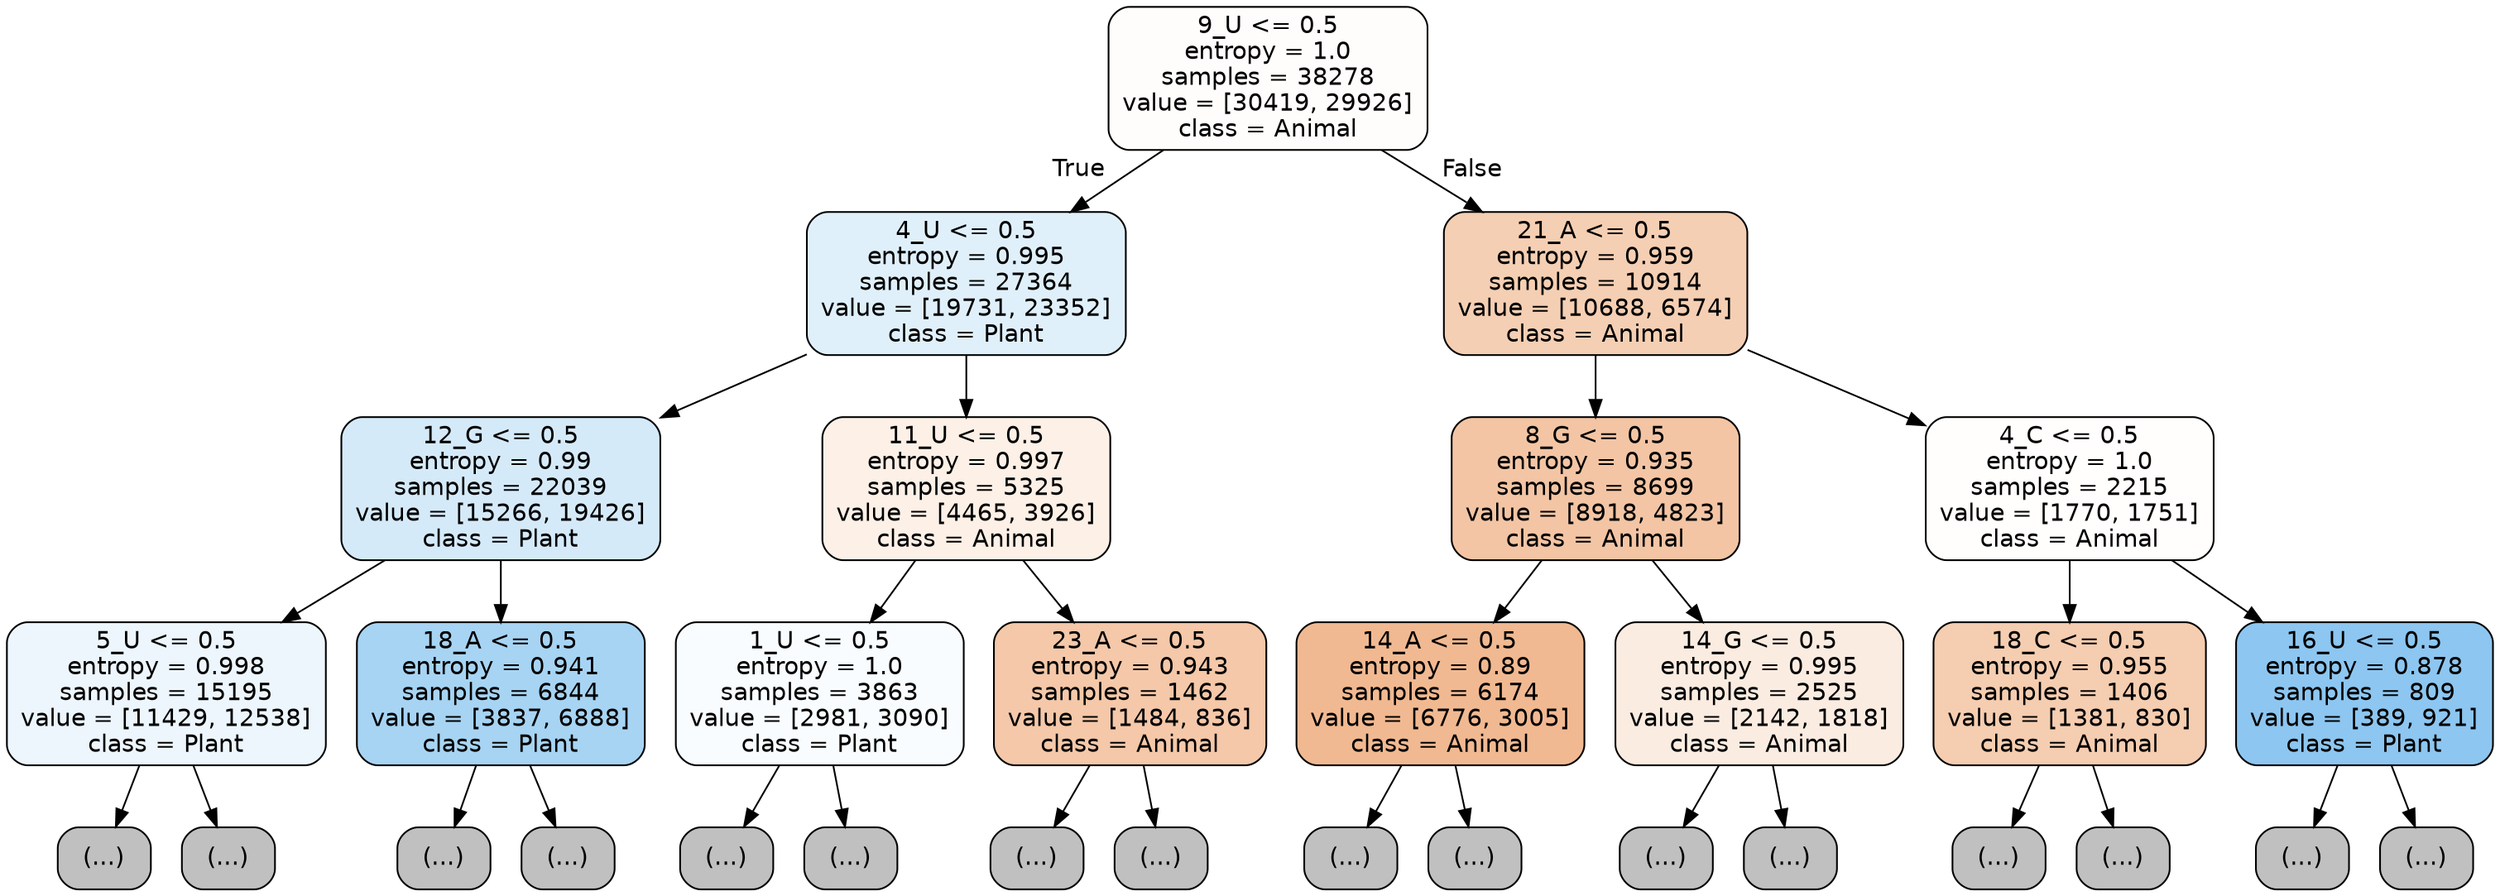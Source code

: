 digraph Tree {
node [shape=box, style="filled, rounded", color="black", fontname="helvetica"] ;
edge [fontname="helvetica"] ;
0 [label="9_U <= 0.5\nentropy = 1.0\nsamples = 38278\nvalue = [30419, 29926]\nclass = Animal", fillcolor="#fffdfc"] ;
1 [label="4_U <= 0.5\nentropy = 0.995\nsamples = 27364\nvalue = [19731, 23352]\nclass = Plant", fillcolor="#e0f0fb"] ;
0 -> 1 [labeldistance=2.5, labelangle=45, headlabel="True"] ;
2 [label="12_G <= 0.5\nentropy = 0.99\nsamples = 22039\nvalue = [15266, 19426]\nclass = Plant", fillcolor="#d5eaf9"] ;
1 -> 2 ;
3 [label="5_U <= 0.5\nentropy = 0.998\nsamples = 15195\nvalue = [11429, 12538]\nclass = Plant", fillcolor="#edf6fd"] ;
2 -> 3 ;
4 [label="(...)", fillcolor="#C0C0C0"] ;
3 -> 4 ;
5201 [label="(...)", fillcolor="#C0C0C0"] ;
3 -> 5201 ;
6840 [label="18_A <= 0.5\nentropy = 0.941\nsamples = 6844\nvalue = [3837, 6888]\nclass = Plant", fillcolor="#a7d4f3"] ;
2 -> 6840 ;
6841 [label="(...)", fillcolor="#C0C0C0"] ;
6840 -> 6841 ;
8782 [label="(...)", fillcolor="#C0C0C0"] ;
6840 -> 8782 ;
9319 [label="11_U <= 0.5\nentropy = 0.997\nsamples = 5325\nvalue = [4465, 3926]\nclass = Animal", fillcolor="#fcf0e7"] ;
1 -> 9319 ;
9320 [label="1_U <= 0.5\nentropy = 1.0\nsamples = 3863\nvalue = [2981, 3090]\nclass = Plant", fillcolor="#f8fcfe"] ;
9319 -> 9320 ;
9321 [label="(...)", fillcolor="#C0C0C0"] ;
9320 -> 9321 ;
10498 [label="(...)", fillcolor="#C0C0C0"] ;
9320 -> 10498 ;
11353 [label="23_A <= 0.5\nentropy = 0.943\nsamples = 1462\nvalue = [1484, 836]\nclass = Animal", fillcolor="#f4c8a9"] ;
9319 -> 11353 ;
11354 [label="(...)", fillcolor="#C0C0C0"] ;
11353 -> 11354 ;
12103 [label="(...)", fillcolor="#C0C0C0"] ;
11353 -> 12103 ;
12144 [label="21_A <= 0.5\nentropy = 0.959\nsamples = 10914\nvalue = [10688, 6574]\nclass = Animal", fillcolor="#f5cfb3"] ;
0 -> 12144 [labeldistance=2.5, labelangle=-45, headlabel="False"] ;
12145 [label="8_G <= 0.5\nentropy = 0.935\nsamples = 8699\nvalue = [8918, 4823]\nclass = Animal", fillcolor="#f3c5a4"] ;
12144 -> 12145 ;
12146 [label="14_A <= 0.5\nentropy = 0.89\nsamples = 6174\nvalue = [6776, 3005]\nclass = Animal", fillcolor="#f1b991"] ;
12145 -> 12146 ;
12147 [label="(...)", fillcolor="#C0C0C0"] ;
12146 -> 12147 ;
14400 [label="(...)", fillcolor="#C0C0C0"] ;
12146 -> 14400 ;
15193 [label="14_G <= 0.5\nentropy = 0.995\nsamples = 2525\nvalue = [2142, 1818]\nclass = Animal", fillcolor="#fbece1"] ;
12145 -> 15193 ;
15194 [label="(...)", fillcolor="#C0C0C0"] ;
15193 -> 15194 ;
15935 [label="(...)", fillcolor="#C0C0C0"] ;
15193 -> 15935 ;
16206 [label="4_C <= 0.5\nentropy = 1.0\nsamples = 2215\nvalue = [1770, 1751]\nclass = Animal", fillcolor="#fffefd"] ;
12144 -> 16206 ;
16207 [label="18_C <= 0.5\nentropy = 0.955\nsamples = 1406\nvalue = [1381, 830]\nclass = Animal", fillcolor="#f5cdb0"] ;
16206 -> 16207 ;
16208 [label="(...)", fillcolor="#C0C0C0"] ;
16207 -> 16208 ;
16803 [label="(...)", fillcolor="#C0C0C0"] ;
16207 -> 16803 ;
16996 [label="16_U <= 0.5\nentropy = 0.878\nsamples = 809\nvalue = [389, 921]\nclass = Plant", fillcolor="#8dc6f0"] ;
16206 -> 16996 ;
16997 [label="(...)", fillcolor="#C0C0C0"] ;
16996 -> 16997 ;
17196 [label="(...)", fillcolor="#C0C0C0"] ;
16996 -> 17196 ;
}